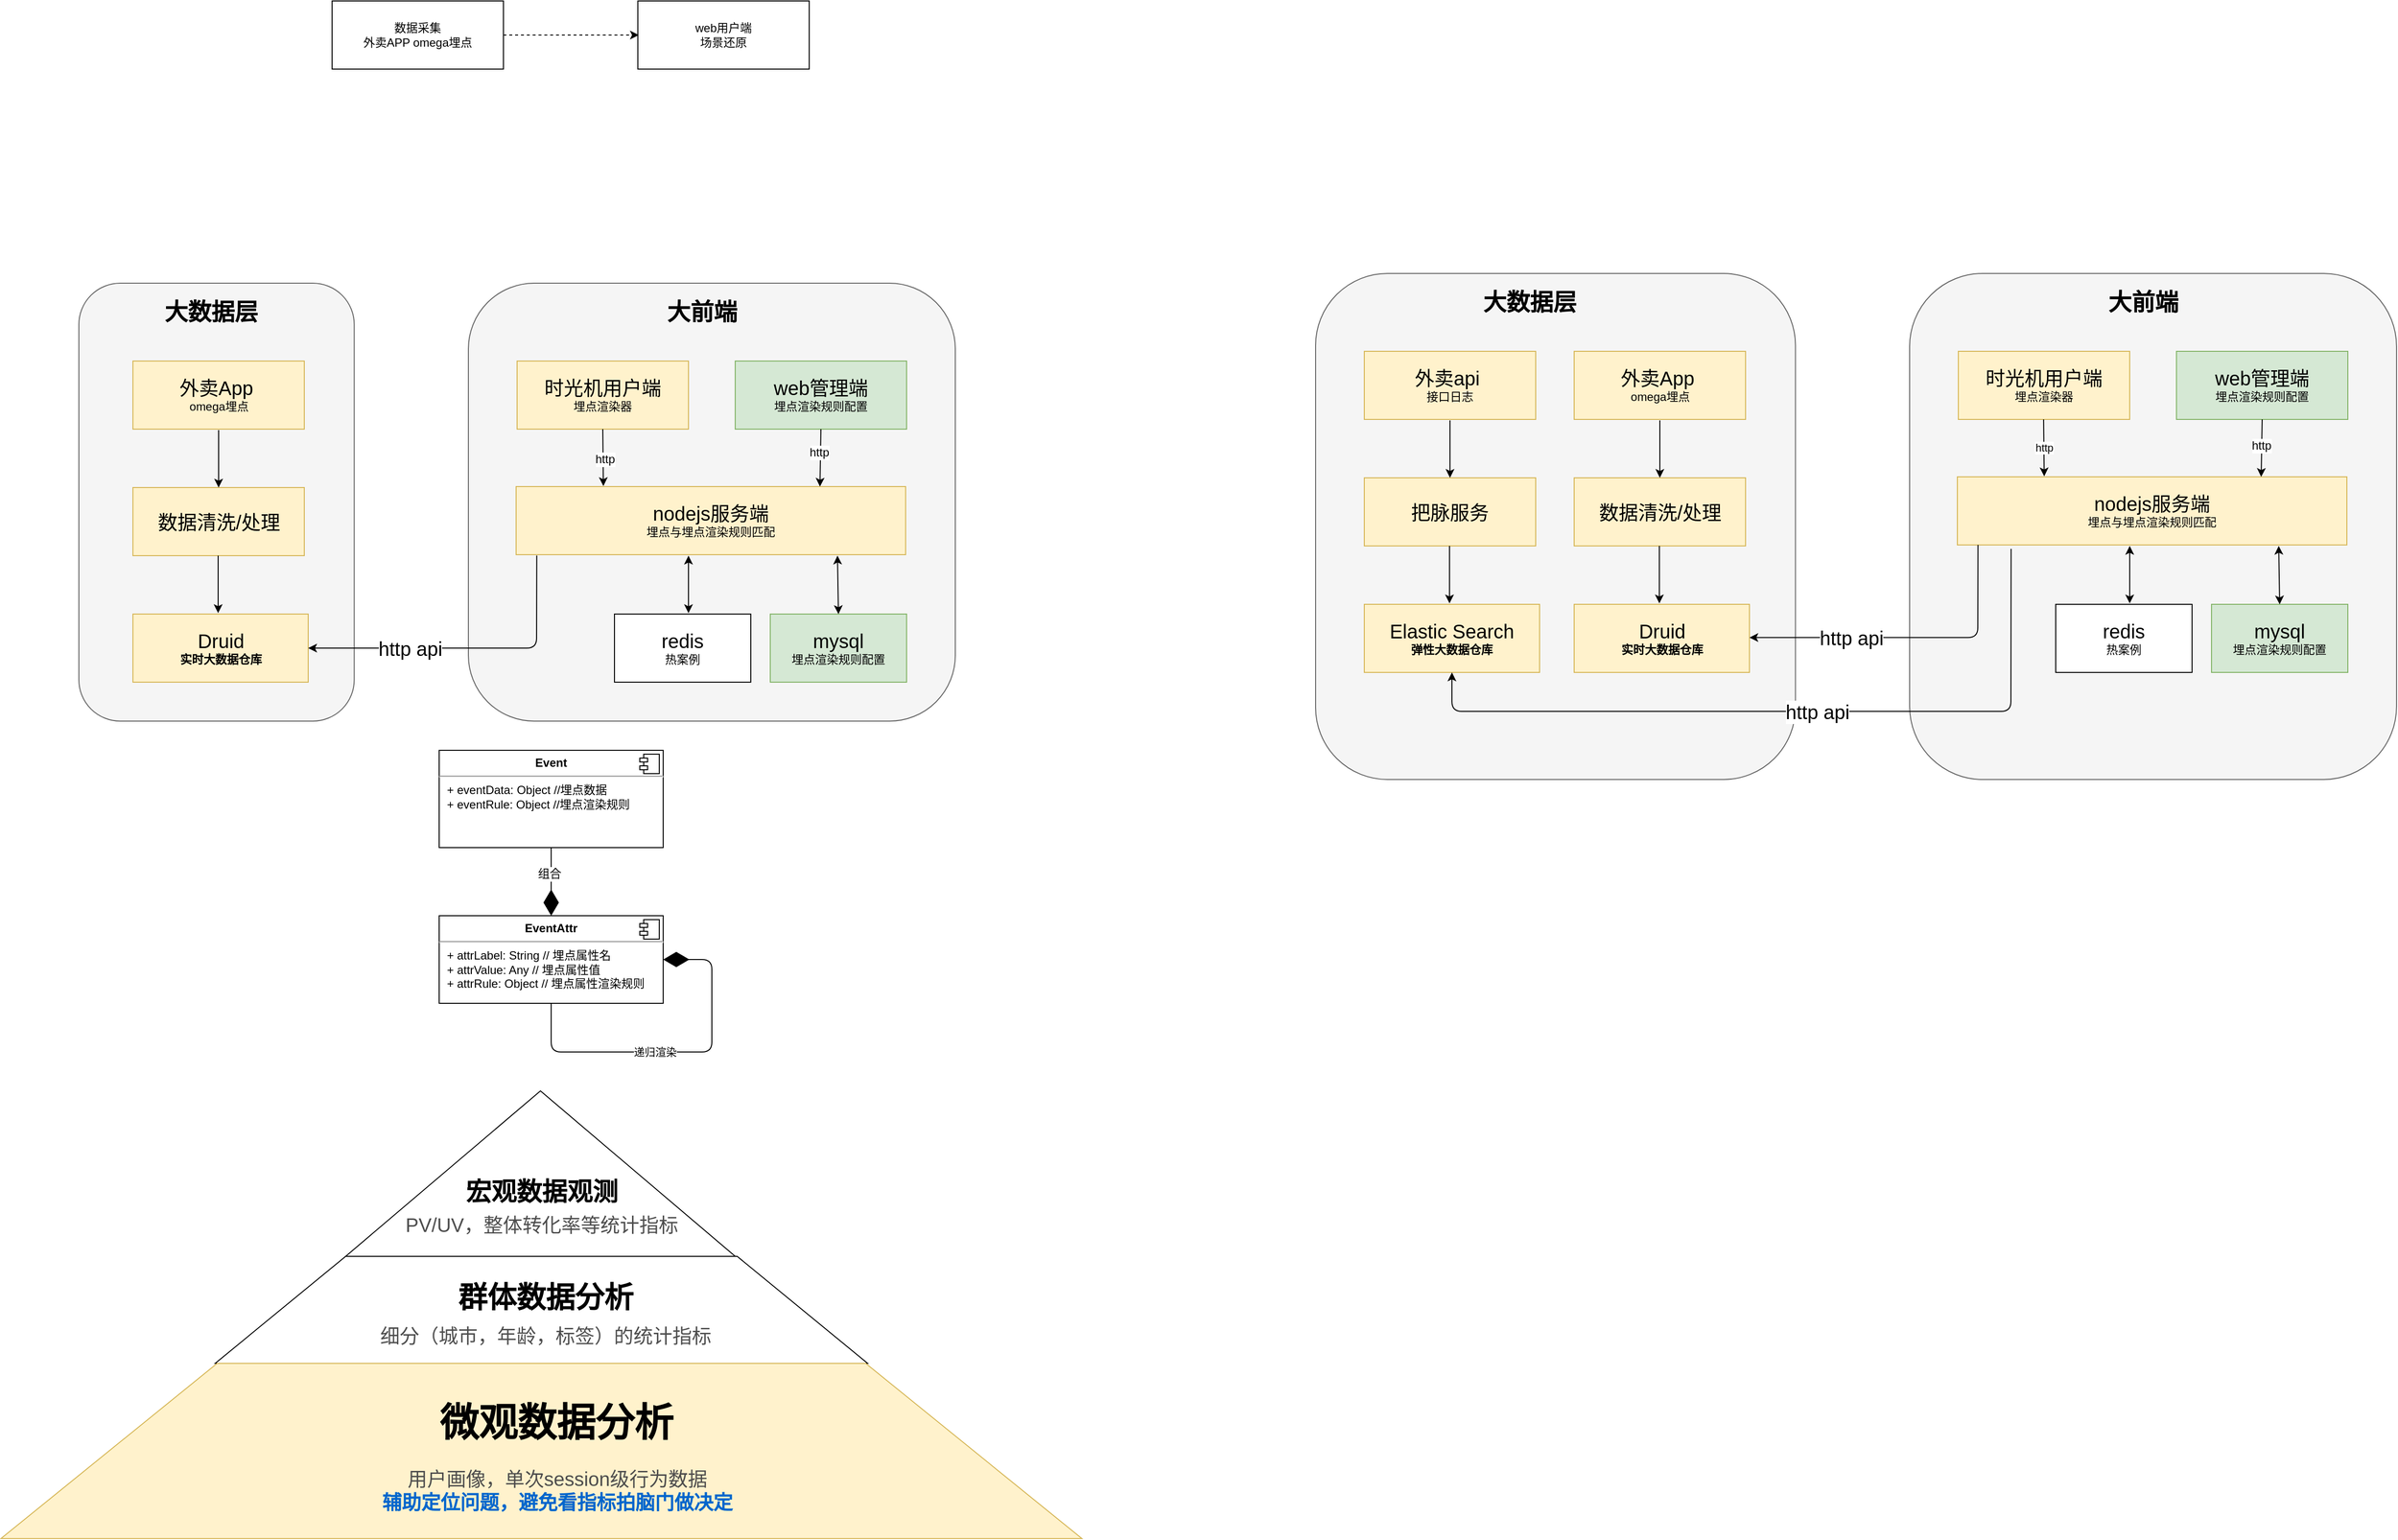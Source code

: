 <mxfile version="12.8.8" type="github">
  <diagram id="q5J5VjdaekCsHLT_Fb5d" name="Page-1">
    <mxGraphModel dx="2719" dy="2415" grid="1" gridSize="10" guides="1" tooltips="1" connect="1" arrows="1" fold="1" page="1" pageScale="1" pageWidth="827" pageHeight="1169" math="0" shadow="0">
      <root>
        <mxCell id="0" />
        <mxCell id="1" parent="0" />
        <mxCell id="FwgfrrkIP15LteLJTURM-1" value="&lt;div style=&quot;text-align: justify&quot;&gt;&lt;/div&gt;" style="rounded=1;whiteSpace=wrap;html=1;fillColor=#f5f5f5;strokeColor=#666666;fontColor=#333333;" parent="1" vertex="1">
          <mxGeometry x="-110" y="50" width="282.75" height="450" as="geometry" />
        </mxCell>
        <mxCell id="jz0gnPFvKX6Ky0_a0KFI-6" value="&lt;div style=&quot;text-align: justify&quot;&gt;&lt;/div&gt;" style="rounded=1;whiteSpace=wrap;html=1;fillColor=#f5f5f5;strokeColor=#666666;fontColor=#333333;" parent="1" vertex="1">
          <mxGeometry x="290" y="50" width="500" height="450" as="geometry" />
        </mxCell>
        <mxCell id="yH4w1KLQsGXhBWExLYoO-1" value="&lt;font style=&quot;font-size: 20px&quot;&gt;时光机用户端&lt;br&gt;&lt;/font&gt;埋点渲染器" style="rounded=0;whiteSpace=wrap;html=1;fillColor=#fff2cc;strokeColor=#d6b656;" parent="1" vertex="1">
          <mxGeometry x="340" y="130" width="176" height="70" as="geometry" />
        </mxCell>
        <mxCell id="yH4w1KLQsGXhBWExLYoO-2" value="&lt;font style=&quot;font-size: 20px&quot;&gt;web管理端&lt;/font&gt;&lt;br&gt;埋点渲染规则配置" style="rounded=0;whiteSpace=wrap;html=1;fillColor=#d5e8d4;strokeColor=#82b366;" parent="1" vertex="1">
          <mxGeometry x="564" y="130" width="176" height="70" as="geometry" />
        </mxCell>
        <mxCell id="yH4w1KLQsGXhBWExLYoO-3" value="&lt;font style=&quot;font-size: 20px&quot;&gt;nodejs服务端&lt;br&gt;&lt;/font&gt;埋点与埋点渲染规则匹配" style="rounded=0;whiteSpace=wrap;html=1;fillColor=#fff2cc;strokeColor=#d6b656;" parent="1" vertex="1">
          <mxGeometry x="339" y="259" width="400" height="70" as="geometry" />
        </mxCell>
        <mxCell id="yH4w1KLQsGXhBWExLYoO-4" value="&lt;span&gt;&lt;font style=&quot;font-size: 20px&quot;&gt;Druid&lt;/font&gt;&lt;br&gt;&lt;b&gt;实时大数据仓库&lt;/b&gt;&lt;br&gt;&lt;/span&gt;" style="rounded=0;whiteSpace=wrap;html=1;fillColor=#fff2cc;strokeColor=#d6b656;" parent="1" vertex="1">
          <mxGeometry x="-54.5" y="390" width="180" height="70" as="geometry" />
        </mxCell>
        <mxCell id="yH4w1KLQsGXhBWExLYoO-5" value="数据采集&lt;br&gt;外卖APP omega埋点" style="rounded=0;whiteSpace=wrap;html=1;" parent="1" vertex="1">
          <mxGeometry x="150" y="-240" width="176" height="70" as="geometry" />
        </mxCell>
        <mxCell id="yH4w1KLQsGXhBWExLYoO-6" value="&lt;font&gt;&lt;font style=&quot;font-size: 20px&quot;&gt;数据清洗/处理&lt;/font&gt;&lt;/font&gt;" style="rounded=0;whiteSpace=wrap;html=1;fillColor=#fff2cc;strokeColor=#d6b656;" parent="1" vertex="1">
          <mxGeometry x="-54.5" y="260" width="176" height="70" as="geometry" />
        </mxCell>
        <mxCell id="yH4w1KLQsGXhBWExLYoO-7" value="&lt;font style=&quot;font-size: 20px&quot;&gt;mysql&lt;/font&gt;&lt;br&gt;埋点渲染规则配置" style="rounded=0;whiteSpace=wrap;html=1;fillColor=#d5e8d4;strokeColor=#82b366;" parent="1" vertex="1">
          <mxGeometry x="600" y="390" width="140" height="70" as="geometry" />
        </mxCell>
        <mxCell id="yH4w1KLQsGXhBWExLYoO-8" value="" style="endArrow=classic;html=1;entryX=0.5;entryY=0;entryDx=0;entryDy=0;" parent="1" target="yH4w1KLQsGXhBWExLYoO-6" edge="1">
          <mxGeometry width="50" height="50" relative="1" as="geometry">
            <mxPoint x="33.5" y="201" as="sourcePoint" />
            <mxPoint x="355.5" y="270" as="targetPoint" />
          </mxGeometry>
        </mxCell>
        <mxCell id="yH4w1KLQsGXhBWExLYoO-9" value="" style="endArrow=classic;html=1;entryX=0.5;entryY=0;entryDx=0;entryDy=0;" parent="1" edge="1">
          <mxGeometry width="50" height="50" relative="1" as="geometry">
            <mxPoint x="33" y="330" as="sourcePoint" />
            <mxPoint x="33" y="389" as="targetPoint" />
          </mxGeometry>
        </mxCell>
        <mxCell id="yH4w1KLQsGXhBWExLYoO-10" value="" style="endArrow=classic;html=1;exitX=0.5;exitY=1;exitDx=0;exitDy=0;entryX=0.224;entryY=-0.008;entryDx=0;entryDy=0;entryPerimeter=0;" parent="1" source="yH4w1KLQsGXhBWExLYoO-1" target="yH4w1KLQsGXhBWExLYoO-3" edge="1">
          <mxGeometry width="50" height="50" relative="1" as="geometry">
            <mxPoint x="658" y="261" as="sourcePoint" />
            <mxPoint x="690" y="210" as="targetPoint" />
          </mxGeometry>
        </mxCell>
        <mxCell id="5zfeYd5fArva7581OlwD-33" value="http" style="text;html=1;align=center;verticalAlign=middle;resizable=0;points=[];labelBackgroundColor=#ffffff;" vertex="1" connectable="0" parent="yH4w1KLQsGXhBWExLYoO-10">
          <mxGeometry x="0.038" y="1" relative="1" as="geometry">
            <mxPoint as="offset" />
          </mxGeometry>
        </mxCell>
        <mxCell id="yH4w1KLQsGXhBWExLYoO-12" value="" style="endArrow=classic;startArrow=classic;html=1;exitX=0.5;exitY=0;exitDx=0;exitDy=0;entryX=0.825;entryY=1.014;entryDx=0;entryDy=0;entryPerimeter=0;" parent="1" source="yH4w1KLQsGXhBWExLYoO-7" target="yH4w1KLQsGXhBWExLYoO-3" edge="1">
          <mxGeometry width="50" height="50" relative="1" as="geometry">
            <mxPoint x="670" y="380" as="sourcePoint" />
            <mxPoint x="700" y="330" as="targetPoint" />
            <Array as="points" />
          </mxGeometry>
        </mxCell>
        <mxCell id="yH4w1KLQsGXhBWExLYoO-13" value="" style="endArrow=classic;html=1;exitX=0.5;exitY=1;exitDx=0;exitDy=0;entryX=0.78;entryY=0;entryDx=0;entryDy=0;entryPerimeter=0;" parent="1" source="yH4w1KLQsGXhBWExLYoO-2" target="yH4w1KLQsGXhBWExLYoO-3" edge="1">
          <mxGeometry width="50" height="50" relative="1" as="geometry">
            <mxPoint x="650" y="250" as="sourcePoint" />
            <mxPoint x="700" y="200" as="targetPoint" />
          </mxGeometry>
        </mxCell>
        <mxCell id="5zfeYd5fArva7581OlwD-34" value="http" style="text;html=1;align=center;verticalAlign=middle;resizable=0;points=[];labelBackgroundColor=#ffffff;" vertex="1" connectable="0" parent="yH4w1KLQsGXhBWExLYoO-13">
          <mxGeometry x="-0.197" y="-2" relative="1" as="geometry">
            <mxPoint as="offset" />
          </mxGeometry>
        </mxCell>
        <mxCell id="yH4w1KLQsGXhBWExLYoO-30" value="&lt;font style=&quot;font-size: 20px&quot;&gt;外卖App&amp;nbsp;&lt;br&gt;&lt;/font&gt;omega埋点" style="rounded=0;whiteSpace=wrap;html=1;fillColor=#fff2cc;strokeColor=#d6b656;" parent="1" vertex="1">
          <mxGeometry x="-54.5" y="130" width="176" height="70" as="geometry" />
        </mxCell>
        <mxCell id="yH4w1KLQsGXhBWExLYoO-31" value="web用户端&lt;br&gt;场景还原" style="rounded=0;whiteSpace=wrap;html=1;" parent="1" vertex="1">
          <mxGeometry x="464" y="-240" width="176" height="70" as="geometry" />
        </mxCell>
        <mxCell id="yH4w1KLQsGXhBWExLYoO-38" value="" style="endArrow=classic;html=1;exitX=1;exitY=0.5;exitDx=0;exitDy=0;dashed=1;" parent="1" source="yH4w1KLQsGXhBWExLYoO-5" edge="1">
          <mxGeometry width="50" height="50" relative="1" as="geometry">
            <mxPoint x="440" y="50" as="sourcePoint" />
            <mxPoint x="465" y="-205" as="targetPoint" />
          </mxGeometry>
        </mxCell>
        <mxCell id="yH4w1KLQsGXhBWExLYoO-43" value="&lt;p style=&quot;margin: 0px ; margin-top: 6px ; text-align: center&quot;&gt;&lt;b&gt;Event&lt;/b&gt;&lt;/p&gt;&lt;hr&gt;&lt;p style=&quot;margin: 0px ; margin-left: 8px&quot;&gt;+ eventData: Object //埋点数据&amp;nbsp;&lt;br&gt;+ eventRule: Object //埋点渲染规则&lt;/p&gt;" style="align=left;overflow=fill;html=1;dropTarget=0;" parent="1" vertex="1">
          <mxGeometry x="260" y="530" width="230" height="100" as="geometry" />
        </mxCell>
        <mxCell id="yH4w1KLQsGXhBWExLYoO-44" value="" style="shape=component;jettyWidth=8;jettyHeight=4;" parent="yH4w1KLQsGXhBWExLYoO-43" vertex="1">
          <mxGeometry x="1" width="20" height="20" relative="1" as="geometry">
            <mxPoint x="-24" y="4" as="offset" />
          </mxGeometry>
        </mxCell>
        <mxCell id="yH4w1KLQsGXhBWExLYoO-45" value="&lt;p style=&quot;margin: 0px ; margin-top: 6px ; text-align: center&quot;&gt;&lt;b&gt;EventAttr&lt;/b&gt;&lt;/p&gt;&lt;hr&gt;&lt;p style=&quot;margin: 0px ; margin-left: 8px&quot;&gt;+ attrLabel: String // 埋点属性名&lt;/p&gt;&lt;p style=&quot;margin: 0px ; margin-left: 8px&quot;&gt;+ attrValue: Any // 埋点属性值&lt;br&gt;+ attrRule: Object // 埋点属性渲染规则&lt;/p&gt;" style="align=left;overflow=fill;html=1;dropTarget=0;" parent="1" vertex="1">
          <mxGeometry x="260" y="700" width="230" height="90" as="geometry" />
        </mxCell>
        <mxCell id="yH4w1KLQsGXhBWExLYoO-46" value="" style="shape=component;jettyWidth=8;jettyHeight=4;" parent="yH4w1KLQsGXhBWExLYoO-45" vertex="1">
          <mxGeometry x="1" width="20" height="20" relative="1" as="geometry">
            <mxPoint x="-24" y="4" as="offset" />
          </mxGeometry>
        </mxCell>
        <mxCell id="yH4w1KLQsGXhBWExLYoO-48" value="" style="endArrow=diamondThin;endFill=1;endSize=24;html=1;exitX=0.5;exitY=1;exitDx=0;exitDy=0;entryX=0.5;entryY=0;entryDx=0;entryDy=0;" parent="1" source="yH4w1KLQsGXhBWExLYoO-43" target="yH4w1KLQsGXhBWExLYoO-45" edge="1">
          <mxGeometry width="160" relative="1" as="geometry">
            <mxPoint x="240" y="660" as="sourcePoint" />
            <mxPoint x="400" y="660" as="targetPoint" />
          </mxGeometry>
        </mxCell>
        <mxCell id="yH4w1KLQsGXhBWExLYoO-49" value="组合" style="text;html=1;align=center;verticalAlign=middle;resizable=0;points=[];labelBackgroundColor=#ffffff;" parent="yH4w1KLQsGXhBWExLYoO-48" vertex="1" connectable="0">
          <mxGeometry x="-0.225" y="-2" relative="1" as="geometry">
            <mxPoint as="offset" />
          </mxGeometry>
        </mxCell>
        <mxCell id="yH4w1KLQsGXhBWExLYoO-52" value="&lt;div&gt;递归渲染&lt;/div&gt;" style="endArrow=diamondThin;endFill=1;endSize=24;html=1;exitX=0.5;exitY=1;exitDx=0;exitDy=0;entryX=1;entryY=0.5;entryDx=0;entryDy=0;align=right;" parent="1" source="yH4w1KLQsGXhBWExLYoO-45" target="yH4w1KLQsGXhBWExLYoO-45" edge="1">
          <mxGeometry width="160" relative="1" as="geometry">
            <mxPoint x="334" y="840" as="sourcePoint" />
            <mxPoint x="570" y="840" as="targetPoint" />
            <Array as="points">
              <mxPoint x="375" y="840" />
              <mxPoint x="540" y="840" />
              <mxPoint x="540" y="745" />
            </Array>
          </mxGeometry>
        </mxCell>
        <mxCell id="jz0gnPFvKX6Ky0_a0KFI-2" value="&lt;font style=&quot;font-size: 20px&quot;&gt;redis&lt;/font&gt;&lt;br&gt;热案例" style="rounded=0;whiteSpace=wrap;html=1;" parent="1" vertex="1">
          <mxGeometry x="440" y="390" width="140" height="70" as="geometry" />
        </mxCell>
        <mxCell id="jz0gnPFvKX6Ky0_a0KFI-3" value="" style="endArrow=classic;startArrow=classic;html=1;exitX=0.5;exitY=0;exitDx=0;exitDy=0;entryX=0.825;entryY=1.014;entryDx=0;entryDy=0;entryPerimeter=0;" parent="1" edge="1">
          <mxGeometry width="50" height="50" relative="1" as="geometry">
            <mxPoint x="516" y="389.02" as="sourcePoint" />
            <mxPoint x="516" y="330" as="targetPoint" />
            <Array as="points" />
          </mxGeometry>
        </mxCell>
        <mxCell id="jz0gnPFvKX6Ky0_a0KFI-4" value="" style="endArrow=classic;html=1;exitX=0.053;exitY=1.012;exitDx=0;exitDy=0;exitPerimeter=0;" parent="1" source="yH4w1KLQsGXhBWExLYoO-3" edge="1" target="yH4w1KLQsGXhBWExLYoO-4">
          <mxGeometry width="50" height="50" relative="1" as="geometry">
            <mxPoint x="250" y="424.5" as="sourcePoint" />
            <mxPoint x="360" y="331" as="targetPoint" />
            <Array as="points">
              <mxPoint x="360" y="425" />
            </Array>
          </mxGeometry>
        </mxCell>
        <mxCell id="FwgfrrkIP15LteLJTURM-2" value="http api" style="text;html=1;align=center;verticalAlign=middle;resizable=0;points=[];labelBackgroundColor=#ffffff;fontSize=20;" parent="jz0gnPFvKX6Ky0_a0KFI-4" vertex="1" connectable="0">
          <mxGeometry x="-0.376" y="3" relative="1" as="geometry">
            <mxPoint x="-122.3" y="-3" as="offset" />
          </mxGeometry>
        </mxCell>
        <mxCell id="jz0gnPFvKX6Ky0_a0KFI-8" value="&lt;font style=&quot;font-size: 24px&quot;&gt;&lt;b&gt;大前端&lt;/b&gt;&lt;/font&gt;" style="text;html=1;strokeColor=none;fillColor=none;align=center;verticalAlign=middle;whiteSpace=wrap;rounded=0;" parent="1" vertex="1">
          <mxGeometry x="450" y="70" width="160" height="20" as="geometry" />
        </mxCell>
        <mxCell id="jz0gnPFvKX6Ky0_a0KFI-20" value="" style="triangle;whiteSpace=wrap;html=1;direction=north;" parent="1" vertex="1">
          <mxGeometry x="164" y="880" width="400" height="170" as="geometry" />
        </mxCell>
        <mxCell id="jz0gnPFvKX6Ky0_a0KFI-21" value="" style="shape=trapezoid;perimeter=trapezoidPerimeter;whiteSpace=wrap;html=1;" parent="1" vertex="1">
          <mxGeometry x="30" y="1050" width="670" height="110" as="geometry" />
        </mxCell>
        <mxCell id="jz0gnPFvKX6Ky0_a0KFI-22" value="" style="shape=trapezoid;perimeter=trapezoidPerimeter;whiteSpace=wrap;html=1;fillColor=#fff2cc;strokeColor=#d6b656;" parent="1" vertex="1">
          <mxGeometry x="-190" y="1160" width="1110" height="180" as="geometry" />
        </mxCell>
        <mxCell id="jz0gnPFvKX6Ky0_a0KFI-23" value="&lt;b&gt;宏观数据观测&lt;br&gt;&lt;/b&gt;&lt;font style=&quot;font-size: 20px&quot; color=&quot;#4d4d4d&quot;&gt;PV/UV，整体转化率等统计指标&lt;/font&gt;" style="text;html=1;strokeColor=none;fillColor=none;align=center;verticalAlign=middle;whiteSpace=wrap;rounded=0;fontSize=26;" parent="1" vertex="1">
          <mxGeometry x="222.75" y="990" width="284.5" height="20" as="geometry" />
        </mxCell>
        <mxCell id="jz0gnPFvKX6Ky0_a0KFI-24" value="群体数据分析&lt;br&gt;&lt;span style=&quot;font-weight: normal&quot;&gt;&lt;font style=&quot;font-size: 20px&quot; color=&quot;#4d4d4d&quot;&gt;细分（城市，年龄，标签）的统计指标&lt;/font&gt;&lt;/span&gt;" style="text;html=1;strokeColor=none;fillColor=none;align=center;verticalAlign=middle;whiteSpace=wrap;rounded=0;fontSize=30;fontStyle=1" parent="1" vertex="1">
          <mxGeometry x="159.25" y="1100" width="420.75" height="20" as="geometry" />
        </mxCell>
        <mxCell id="jz0gnPFvKX6Ky0_a0KFI-25" value="微观数据分析&lt;br&gt;" style="text;html=1;strokeColor=none;fillColor=none;align=center;verticalAlign=middle;whiteSpace=wrap;rounded=0;fontSize=40;fontStyle=1" parent="1" vertex="1">
          <mxGeometry x="-29" y="1210" width="819" height="20" as="geometry" />
        </mxCell>
        <mxCell id="jz0gnPFvKX6Ky0_a0KFI-30" value="用户画像，单次session级行为数据&lt;br style=&quot;font-size: 20px&quot;&gt;&lt;b&gt;&lt;font color=&quot;#0066cc&quot;&gt;辅助定位问题，避免看指标拍脑门做决定&lt;/font&gt;&lt;/b&gt;" style="text;html=1;fontSize=20;fontColor=#4D4D4D;align=center;" parent="1" vertex="1">
          <mxGeometry x="-54.5" y="1260" width="870" height="50" as="geometry" />
        </mxCell>
        <mxCell id="FwgfrrkIP15LteLJTURM-3" value="&lt;font style=&quot;font-size: 24px&quot;&gt;&lt;b&gt;大数据层&lt;/b&gt;&lt;/font&gt;" style="text;html=1;strokeColor=none;fillColor=none;align=center;verticalAlign=middle;whiteSpace=wrap;rounded=0;" parent="1" vertex="1">
          <mxGeometry x="-54.5" y="70" width="160" height="20" as="geometry" />
        </mxCell>
        <mxCell id="5zfeYd5fArva7581OlwD-1" value="&lt;div style=&quot;text-align: justify&quot;&gt;&lt;/div&gt;" style="rounded=1;whiteSpace=wrap;html=1;fillColor=#f5f5f5;strokeColor=#666666;fontColor=#333333;" vertex="1" parent="1">
          <mxGeometry x="1160" y="40" width="492.75" height="520" as="geometry" />
        </mxCell>
        <mxCell id="5zfeYd5fArva7581OlwD-2" value="&lt;div style=&quot;text-align: justify&quot;&gt;&lt;/div&gt;" style="rounded=1;whiteSpace=wrap;html=1;fillColor=#f5f5f5;strokeColor=#666666;fontColor=#333333;" vertex="1" parent="1">
          <mxGeometry x="1770" y="40" width="500" height="520" as="geometry" />
        </mxCell>
        <mxCell id="5zfeYd5fArva7581OlwD-3" value="&lt;font style=&quot;font-size: 20px&quot;&gt;时光机用户端&lt;br&gt;&lt;/font&gt;埋点渲染器" style="rounded=0;whiteSpace=wrap;html=1;fillColor=#fff2cc;strokeColor=#d6b656;" vertex="1" parent="1">
          <mxGeometry x="1820" y="120" width="176" height="70" as="geometry" />
        </mxCell>
        <mxCell id="5zfeYd5fArva7581OlwD-4" value="&lt;font style=&quot;font-size: 20px&quot;&gt;web管理端&lt;/font&gt;&lt;br&gt;埋点渲染规则配置" style="rounded=0;whiteSpace=wrap;html=1;fillColor=#d5e8d4;strokeColor=#82b366;" vertex="1" parent="1">
          <mxGeometry x="2044" y="120" width="176" height="70" as="geometry" />
        </mxCell>
        <mxCell id="5zfeYd5fArva7581OlwD-5" value="&lt;font style=&quot;font-size: 20px&quot;&gt;nodejs服务端&lt;br&gt;&lt;/font&gt;埋点与埋点渲染规则匹配" style="rounded=0;whiteSpace=wrap;html=1;fillColor=#fff2cc;strokeColor=#d6b656;" vertex="1" parent="1">
          <mxGeometry x="1819" y="249" width="400" height="70" as="geometry" />
        </mxCell>
        <mxCell id="5zfeYd5fArva7581OlwD-6" value="&lt;span&gt;&lt;font style=&quot;font-size: 20px&quot;&gt;Druid&lt;/font&gt;&lt;br&gt;&lt;b&gt;实时大数据仓库&lt;/b&gt;&lt;br&gt;&lt;/span&gt;" style="rounded=0;whiteSpace=wrap;html=1;fillColor=#fff2cc;strokeColor=#d6b656;" vertex="1" parent="1">
          <mxGeometry x="1425.5" y="380" width="180" height="70" as="geometry" />
        </mxCell>
        <mxCell id="5zfeYd5fArva7581OlwD-7" value="&lt;font&gt;&lt;font style=&quot;font-size: 20px&quot;&gt;数据清洗/处理&lt;/font&gt;&lt;/font&gt;" style="rounded=0;whiteSpace=wrap;html=1;fillColor=#fff2cc;strokeColor=#d6b656;" vertex="1" parent="1">
          <mxGeometry x="1425.5" y="250" width="176" height="70" as="geometry" />
        </mxCell>
        <mxCell id="5zfeYd5fArva7581OlwD-8" value="&lt;font style=&quot;font-size: 20px&quot;&gt;mysql&lt;/font&gt;&lt;br&gt;埋点渲染规则配置" style="rounded=0;whiteSpace=wrap;html=1;fillColor=#d5e8d4;strokeColor=#82b366;" vertex="1" parent="1">
          <mxGeometry x="2080" y="380" width="140" height="70" as="geometry" />
        </mxCell>
        <mxCell id="5zfeYd5fArva7581OlwD-9" value="" style="endArrow=classic;html=1;entryX=0.5;entryY=0;entryDx=0;entryDy=0;" edge="1" parent="1" target="5zfeYd5fArva7581OlwD-7">
          <mxGeometry width="50" height="50" relative="1" as="geometry">
            <mxPoint x="1513.5" y="191" as="sourcePoint" />
            <mxPoint x="1835.5" y="260" as="targetPoint" />
          </mxGeometry>
        </mxCell>
        <mxCell id="5zfeYd5fArva7581OlwD-10" value="" style="endArrow=classic;html=1;entryX=0.5;entryY=0;entryDx=0;entryDy=0;" edge="1" parent="1">
          <mxGeometry width="50" height="50" relative="1" as="geometry">
            <mxPoint x="1513" y="320.0" as="sourcePoint" />
            <mxPoint x="1513" y="379" as="targetPoint" />
          </mxGeometry>
        </mxCell>
        <mxCell id="5zfeYd5fArva7581OlwD-12" value="" style="endArrow=classic;startArrow=classic;html=1;exitX=0.5;exitY=0;exitDx=0;exitDy=0;entryX=0.825;entryY=1.014;entryDx=0;entryDy=0;entryPerimeter=0;" edge="1" parent="1" source="5zfeYd5fArva7581OlwD-8" target="5zfeYd5fArva7581OlwD-5">
          <mxGeometry width="50" height="50" relative="1" as="geometry">
            <mxPoint x="2150" y="370" as="sourcePoint" />
            <mxPoint x="2180" y="320" as="targetPoint" />
            <Array as="points" />
          </mxGeometry>
        </mxCell>
        <mxCell id="5zfeYd5fArva7581OlwD-13" value="" style="endArrow=classic;html=1;exitX=0.5;exitY=1;exitDx=0;exitDy=0;entryX=0.78;entryY=0;entryDx=0;entryDy=0;entryPerimeter=0;" edge="1" parent="1" source="5zfeYd5fArva7581OlwD-4" target="5zfeYd5fArva7581OlwD-5">
          <mxGeometry width="50" height="50" relative="1" as="geometry">
            <mxPoint x="2130" y="240" as="sourcePoint" />
            <mxPoint x="2180" y="190" as="targetPoint" />
          </mxGeometry>
        </mxCell>
        <mxCell id="5zfeYd5fArva7581OlwD-32" value="http" style="text;html=1;align=center;verticalAlign=middle;resizable=0;points=[];labelBackgroundColor=#ffffff;" vertex="1" connectable="0" parent="5zfeYd5fArva7581OlwD-13">
          <mxGeometry x="-0.084" y="-1" relative="1" as="geometry">
            <mxPoint as="offset" />
          </mxGeometry>
        </mxCell>
        <mxCell id="5zfeYd5fArva7581OlwD-14" value="&lt;font style=&quot;font-size: 20px&quot;&gt;外卖App&amp;nbsp;&lt;br&gt;&lt;/font&gt;omega埋点" style="rounded=0;whiteSpace=wrap;html=1;fillColor=#fff2cc;strokeColor=#d6b656;" vertex="1" parent="1">
          <mxGeometry x="1425.5" y="120" width="176" height="70" as="geometry" />
        </mxCell>
        <mxCell id="5zfeYd5fArva7581OlwD-15" value="&lt;font style=&quot;font-size: 20px&quot;&gt;redis&lt;/font&gt;&lt;br&gt;热案例" style="rounded=0;whiteSpace=wrap;html=1;" vertex="1" parent="1">
          <mxGeometry x="1920" y="380" width="140" height="70" as="geometry" />
        </mxCell>
        <mxCell id="5zfeYd5fArva7581OlwD-16" value="" style="endArrow=classic;startArrow=classic;html=1;exitX=0.5;exitY=0;exitDx=0;exitDy=0;entryX=0.825;entryY=1.014;entryDx=0;entryDy=0;entryPerimeter=0;" edge="1" parent="1">
          <mxGeometry width="50" height="50" relative="1" as="geometry">
            <mxPoint x="1996" y="379.02" as="sourcePoint" />
            <mxPoint x="1996" y="320.0" as="targetPoint" />
            <Array as="points" />
          </mxGeometry>
        </mxCell>
        <mxCell id="5zfeYd5fArva7581OlwD-19" value="&lt;font style=&quot;font-size: 24px&quot;&gt;&lt;b&gt;大前端&lt;/b&gt;&lt;/font&gt;" style="text;html=1;strokeColor=none;fillColor=none;align=center;verticalAlign=middle;whiteSpace=wrap;rounded=0;" vertex="1" parent="1">
          <mxGeometry x="1930" y="60" width="160" height="20" as="geometry" />
        </mxCell>
        <mxCell id="5zfeYd5fArva7581OlwD-20" value="&lt;font style=&quot;font-size: 24px&quot;&gt;&lt;b&gt;大数据层&lt;/b&gt;&lt;/font&gt;" style="text;html=1;strokeColor=none;fillColor=none;align=center;verticalAlign=middle;whiteSpace=wrap;rounded=0;" vertex="1" parent="1">
          <mxGeometry x="1300" y="60" width="160" height="20" as="geometry" />
        </mxCell>
        <mxCell id="5zfeYd5fArva7581OlwD-24" value="&lt;span&gt;&lt;span style=&quot;font-size: 20px&quot;&gt;Elastic Search&lt;/span&gt;&lt;br&gt;&lt;b&gt;弹性大数据仓库&lt;/b&gt;&lt;br&gt;&lt;/span&gt;" style="rounded=0;whiteSpace=wrap;html=1;fillColor=#fff2cc;strokeColor=#d6b656;" vertex="1" parent="1">
          <mxGeometry x="1210" y="380" width="180" height="70" as="geometry" />
        </mxCell>
        <mxCell id="5zfeYd5fArva7581OlwD-25" value="&lt;font&gt;&lt;font style=&quot;font-size: 20px&quot;&gt;把脉服务&lt;/font&gt;&lt;/font&gt;" style="rounded=0;whiteSpace=wrap;html=1;fillColor=#fff2cc;strokeColor=#d6b656;" vertex="1" parent="1">
          <mxGeometry x="1210" y="250" width="176" height="70" as="geometry" />
        </mxCell>
        <mxCell id="5zfeYd5fArva7581OlwD-26" value="" style="endArrow=classic;html=1;entryX=0.5;entryY=0;entryDx=0;entryDy=0;" edge="1" parent="1" target="5zfeYd5fArva7581OlwD-25">
          <mxGeometry width="50" height="50" relative="1" as="geometry">
            <mxPoint x="1298" y="191" as="sourcePoint" />
            <mxPoint x="1620" y="260" as="targetPoint" />
          </mxGeometry>
        </mxCell>
        <mxCell id="5zfeYd5fArva7581OlwD-27" value="" style="endArrow=classic;html=1;entryX=0.5;entryY=0;entryDx=0;entryDy=0;" edge="1" parent="1">
          <mxGeometry width="50" height="50" relative="1" as="geometry">
            <mxPoint x="1297.5" y="320.0" as="sourcePoint" />
            <mxPoint x="1297.5" y="379" as="targetPoint" />
          </mxGeometry>
        </mxCell>
        <mxCell id="5zfeYd5fArva7581OlwD-28" value="&lt;font style=&quot;font-size: 20px&quot;&gt;外卖api&amp;nbsp;&lt;br&gt;&lt;/font&gt;接口日志" style="rounded=0;whiteSpace=wrap;html=1;fillColor=#fff2cc;strokeColor=#d6b656;" vertex="1" parent="1">
          <mxGeometry x="1210" y="120" width="176" height="70" as="geometry" />
        </mxCell>
        <mxCell id="5zfeYd5fArva7581OlwD-29" value="http" style="endArrow=classic;html=1;exitX=0.5;exitY=1;exitDx=0;exitDy=0;entryX=0.224;entryY=-0.008;entryDx=0;entryDy=0;entryPerimeter=0;" edge="1" parent="1">
          <mxGeometry width="50" height="50" relative="1" as="geometry">
            <mxPoint x="1907.58" y="190" as="sourcePoint" />
            <mxPoint x="1908.18" y="248.44" as="targetPoint" />
          </mxGeometry>
        </mxCell>
        <mxCell id="5zfeYd5fArva7581OlwD-30" value="" style="endArrow=classic;html=1;exitX=0.053;exitY=1.012;exitDx=0;exitDy=0;exitPerimeter=0;" edge="1" parent="1">
          <mxGeometry width="50" height="50" relative="1" as="geometry">
            <mxPoint x="1840.2" y="319.0" as="sourcePoint" />
            <mxPoint x="1605.5" y="414.16" as="targetPoint" />
            <Array as="points">
              <mxPoint x="1840" y="414.16" />
            </Array>
          </mxGeometry>
        </mxCell>
        <mxCell id="5zfeYd5fArva7581OlwD-31" value="http api" style="text;html=1;align=center;verticalAlign=middle;resizable=0;points=[];labelBackgroundColor=#ffffff;fontSize=20;" vertex="1" connectable="0" parent="5zfeYd5fArva7581OlwD-30">
          <mxGeometry x="-0.376" y="3" relative="1" as="geometry">
            <mxPoint x="-122.3" y="-3" as="offset" />
          </mxGeometry>
        </mxCell>
        <mxCell id="5zfeYd5fArva7581OlwD-35" value="" style="endArrow=classic;html=1;exitX=0.138;exitY=1.057;exitDx=0;exitDy=0;exitPerimeter=0;" edge="1" parent="1" source="5zfeYd5fArva7581OlwD-5" target="5zfeYd5fArva7581OlwD-24">
          <mxGeometry width="50" height="50" relative="1" as="geometry">
            <mxPoint x="1834.7" y="377.42" as="sourcePoint" />
            <mxPoint x="1600" y="472.58" as="targetPoint" />
            <Array as="points">
              <mxPoint x="1874" y="490" />
              <mxPoint x="1300" y="490" />
            </Array>
          </mxGeometry>
        </mxCell>
        <mxCell id="5zfeYd5fArva7581OlwD-36" value="http api" style="text;html=1;align=center;verticalAlign=middle;resizable=0;points=[];labelBackgroundColor=#ffffff;fontSize=20;" vertex="1" connectable="0" parent="5zfeYd5fArva7581OlwD-35">
          <mxGeometry x="-0.376" y="3" relative="1" as="geometry">
            <mxPoint x="-122.3" y="-3" as="offset" />
          </mxGeometry>
        </mxCell>
      </root>
    </mxGraphModel>
  </diagram>
</mxfile>
